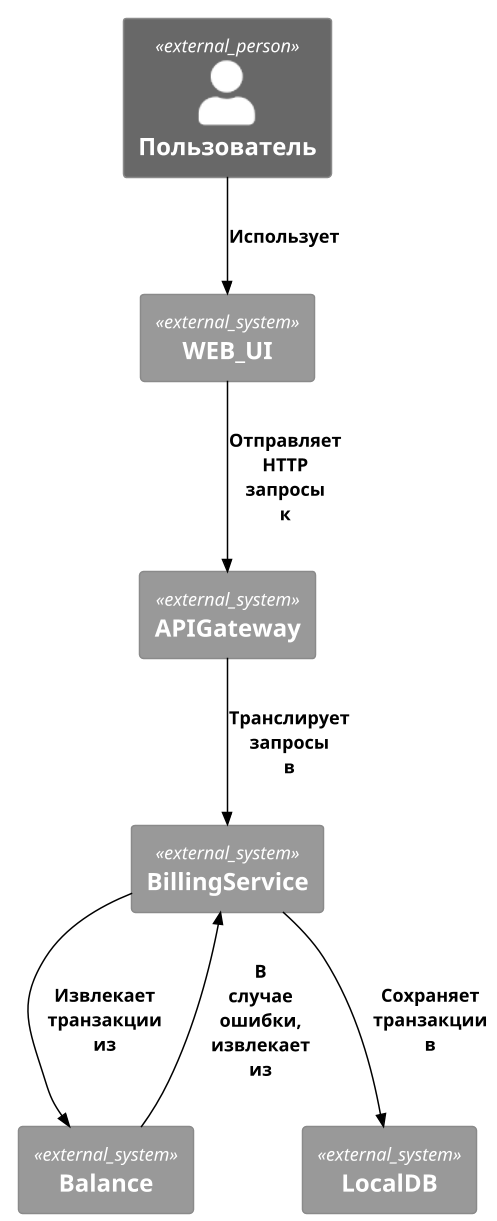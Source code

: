 @startuml
!include <C4/C4_Context>
!theme plain

scale 1.5

skinparam maxMessageSize 20

Person_Ext(user, "Пользователь")
System_Ext(webUI, "WEB_UI")
System_Ext(apiGateway, "APIGateway")
System_Ext(billingService, "BillingService")
System_Ext(balance, "Balance")
System_Ext(localDB, "LocalDB")

Rel_Down(user, webUI, "Использует")
Rel_Down(webUI, apiGateway, "Отправляет HTTP запросы к")
Rel_Down(apiGateway, billingService, "Транслирует запросы в")
Rel_Down(billingService, balance, "Извлекает транзакции из")
Rel_Down(billingService, localDB, "Сохраняет транзакции в")
Rel_Down(balance, billingService, "В случае ошибки, извлекает из")

@enduml
